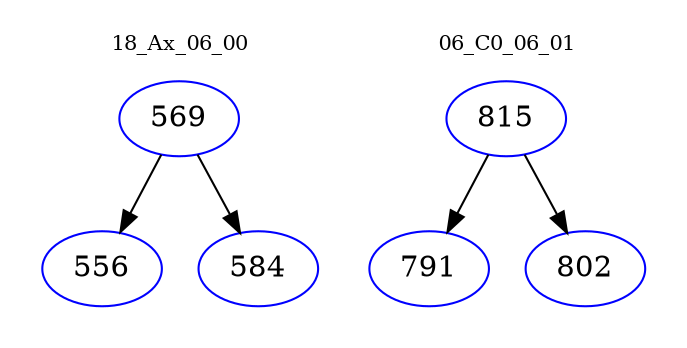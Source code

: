 digraph{
subgraph cluster_0 {
color = white
label = "18_Ax_06_00";
fontsize=10;
T0_569 [label="569", color="blue"]
T0_569 -> T0_556 [color="black"]
T0_556 [label="556", color="blue"]
T0_569 -> T0_584 [color="black"]
T0_584 [label="584", color="blue"]
}
subgraph cluster_1 {
color = white
label = "06_C0_06_01";
fontsize=10;
T1_815 [label="815", color="blue"]
T1_815 -> T1_791 [color="black"]
T1_791 [label="791", color="blue"]
T1_815 -> T1_802 [color="black"]
T1_802 [label="802", color="blue"]
}
}
